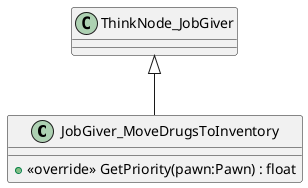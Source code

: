 @startuml
class JobGiver_MoveDrugsToInventory {
    + <<override>> GetPriority(pawn:Pawn) : float
}
ThinkNode_JobGiver <|-- JobGiver_MoveDrugsToInventory
@enduml
